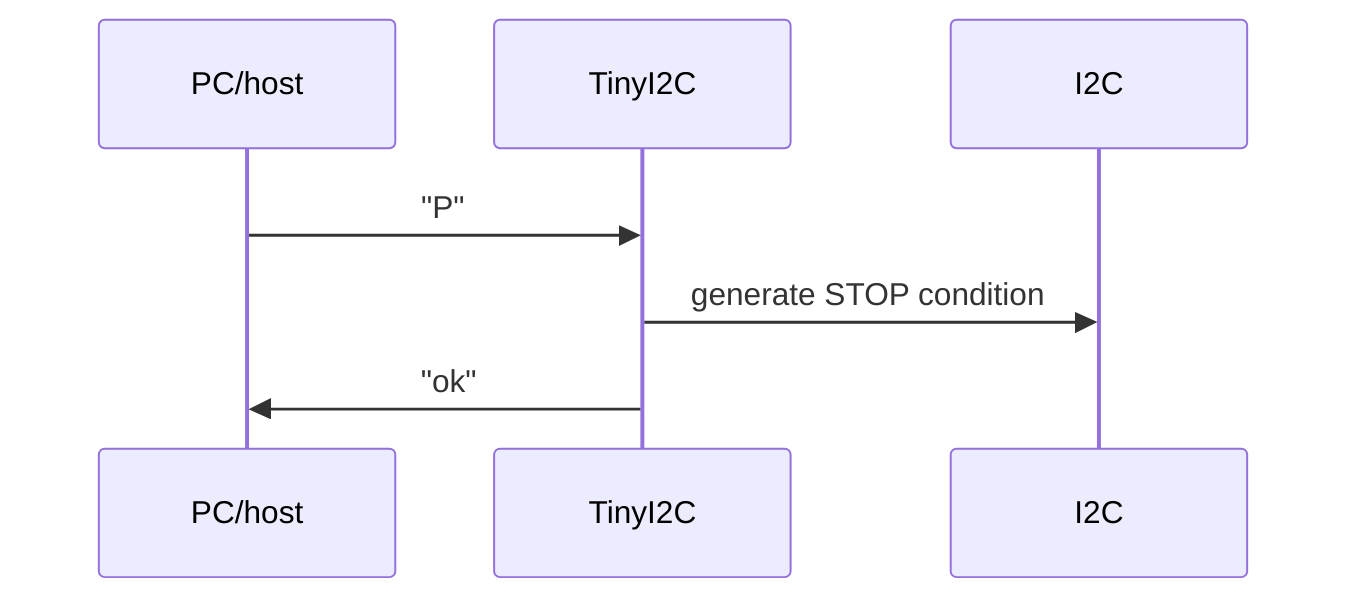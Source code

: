 %% Example of sequence diagram
sequenceDiagram
  PC/host ->> TinyI2C: "P"
  TinyI2C ->> I2C: generate STOP condition
  TinyI2C ->> PC/host: "ok"

%        PC/host->>TinyI2C: send a bunch of packet
%        TinyI2C ->> TinyI2C: wait until receive "P"
%        PC/host->>TinyI2C: ...
%        TinyI2C ->> TinyI2C: ...
%        PC/host->>TinyI2C: "P"
%        TinyI2C ->> TinyI2C: get head
%        TinyI2C ->> TinyI2C: get plength
%        alt invalid head
%            TinyI2C->>PC/host: command not implemented
%        else shorter plength than required
%            TinyI2C->>PC/host: bad packet
%        end
%        TinyI2C ->> TinyI2C: execute command
%        TinyI2C->>PC/host: responses
%        TinyI2C->>PC/host: terminated by
%        TinyI2C->>PC/host: "ok"